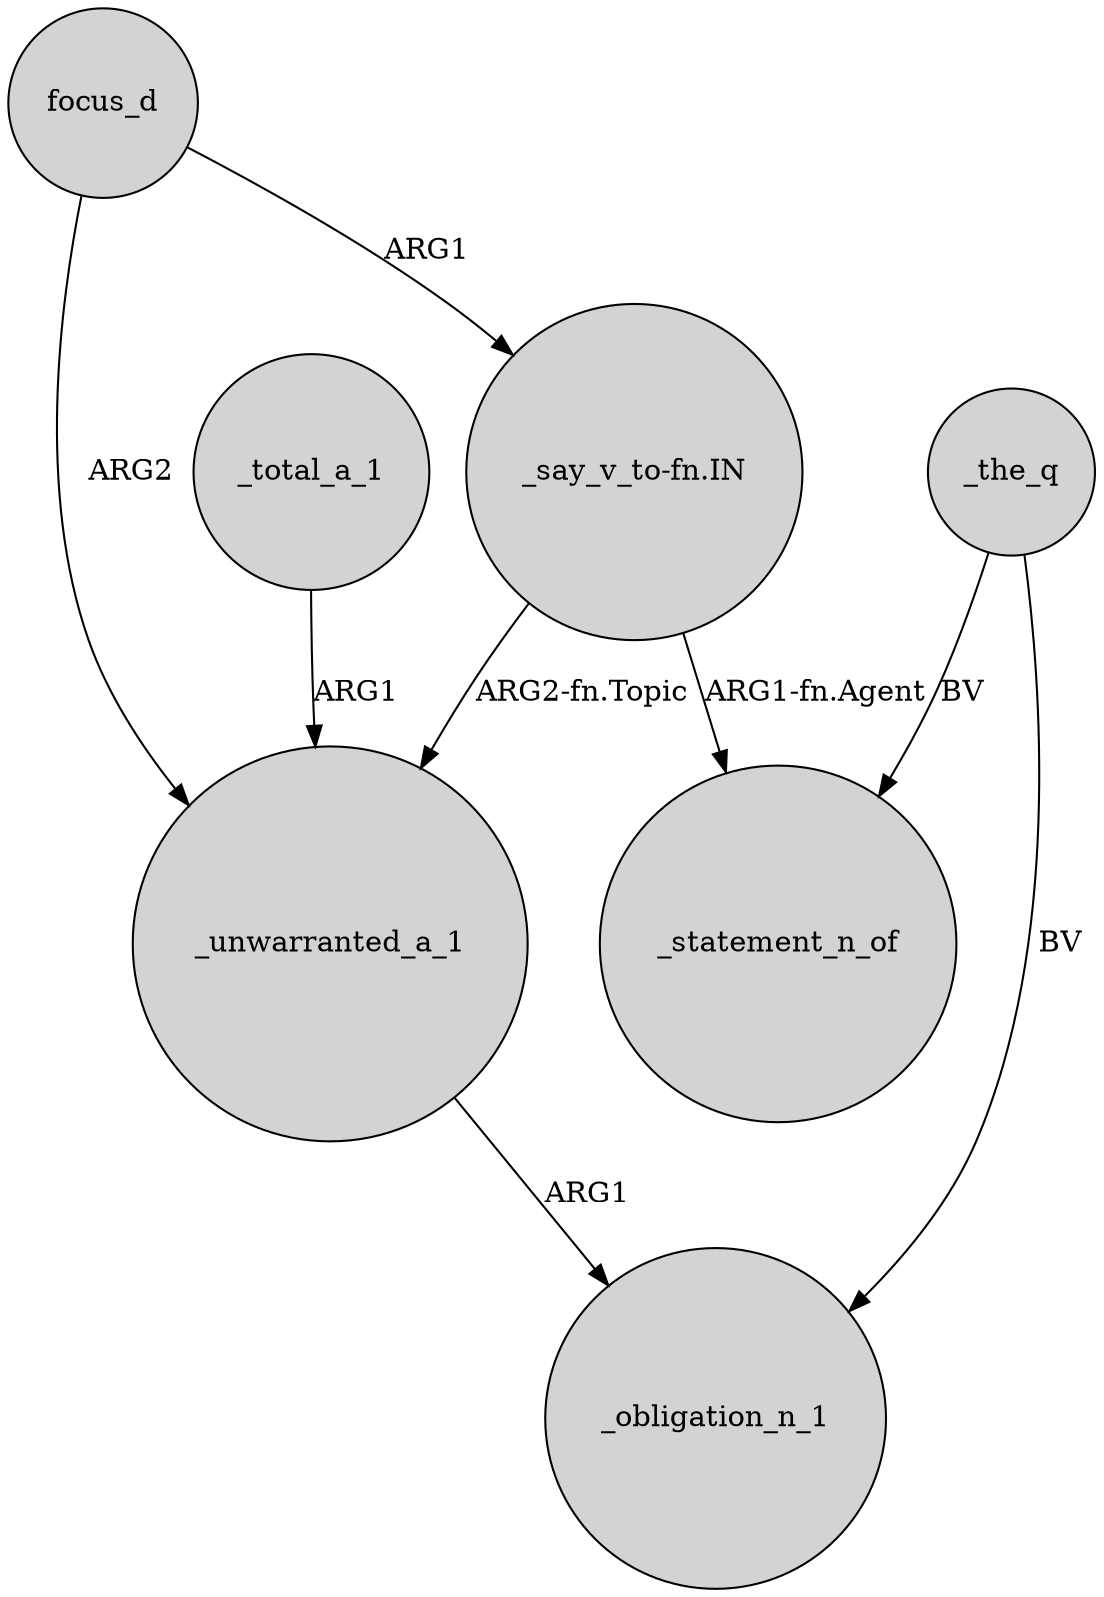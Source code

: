 digraph {
	node [shape=circle style=filled]
	_total_a_1 -> _unwarranted_a_1 [label=ARG1]
	"_say_v_to-fn.IN" -> _unwarranted_a_1 [label="ARG2-fn.Topic"]
	_unwarranted_a_1 -> _obligation_n_1 [label=ARG1]
	_the_q -> _statement_n_of [label=BV]
	_the_q -> _obligation_n_1 [label=BV]
	focus_d -> _unwarranted_a_1 [label=ARG2]
	"_say_v_to-fn.IN" -> _statement_n_of [label="ARG1-fn.Agent"]
	focus_d -> "_say_v_to-fn.IN" [label=ARG1]
}
